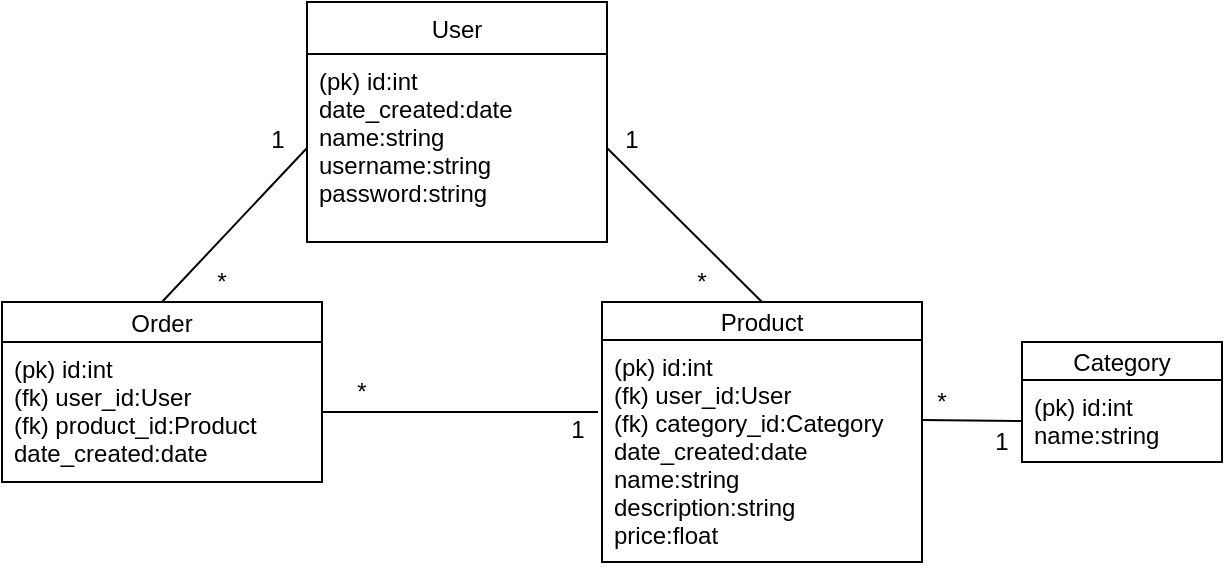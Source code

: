<mxfile version="12.7.9" type="device"><diagram id="GuDCfkKAsSSbWps7Ohpe" name="Page-1"><mxGraphModel dx="927" dy="627" grid="1" gridSize="10" guides="1" tooltips="1" connect="1" arrows="1" fold="1" page="1" pageScale="1" pageWidth="827" pageHeight="1169" math="0" shadow="0"><root><mxCell id="0"/><mxCell id="1" parent="0"/><mxCell id="Y79-v3gFvCSqDxaRGd06-1" value="User" style="swimlane;fontStyle=0;childLayout=stackLayout;horizontal=1;startSize=26;fillColor=none;horizontalStack=0;resizeParent=1;resizeParentMax=0;resizeLast=0;collapsible=1;marginBottom=0;" parent="1" vertex="1"><mxGeometry x="212.5" y="120" width="150" height="120" as="geometry"/></mxCell><mxCell id="Y79-v3gFvCSqDxaRGd06-2" value="(pk) id:int&#xA;date_created:date&#xA;name:string&#xA;username:string&#xA;password:string&#xA;" style="text;strokeColor=none;fillColor=none;align=left;verticalAlign=top;spacingLeft=4;spacingRight=4;overflow=hidden;rotatable=0;points=[[0,0.5],[1,0.5]];portConstraint=eastwest;" parent="Y79-v3gFvCSqDxaRGd06-1" vertex="1"><mxGeometry y="26" width="150" height="94" as="geometry"/></mxCell><mxCell id="Y79-v3gFvCSqDxaRGd06-7" value="Product" style="swimlane;fontStyle=0;childLayout=stackLayout;horizontal=1;startSize=19;fillColor=none;horizontalStack=0;resizeParent=1;resizeParentMax=0;resizeLast=0;collapsible=1;marginBottom=0;" parent="1" vertex="1"><mxGeometry x="360" y="270" width="160" height="130" as="geometry"/></mxCell><mxCell id="Y79-v3gFvCSqDxaRGd06-8" value="(pk) id:int&#xA;(fk) user_id:User&#xA;(fk) category_id:Category&#xA;date_created:date&#xA;name:string&#xA;description:string&#xA;price:float&#xA;&#xA;" style="text;strokeColor=none;fillColor=none;align=left;verticalAlign=top;spacingLeft=4;spacingRight=4;overflow=hidden;rotatable=0;points=[[0,0.5],[1,0.5]];portConstraint=eastwest;" parent="Y79-v3gFvCSqDxaRGd06-7" vertex="1"><mxGeometry y="19" width="160" height="111" as="geometry"/></mxCell><mxCell id="Y79-v3gFvCSqDxaRGd06-10" value="Order" style="swimlane;fontStyle=0;childLayout=stackLayout;horizontal=1;startSize=20;fillColor=none;horizontalStack=0;resizeParent=1;resizeParentMax=0;resizeLast=0;collapsible=1;marginBottom=0;" parent="1" vertex="1"><mxGeometry x="60" y="270" width="160" height="90" as="geometry"/></mxCell><mxCell id="Y79-v3gFvCSqDxaRGd06-11" value="(pk) id:int&#xA;(fk) user_id:User&#xA;(fk) product_id:Product&#xA;date_created:date&#xA;&#xA;&#xA;" style="text;strokeColor=none;fillColor=none;align=left;verticalAlign=top;spacingLeft=4;spacingRight=4;overflow=hidden;rotatable=0;points=[[0,0.5],[1,0.5]];portConstraint=eastwest;" parent="Y79-v3gFvCSqDxaRGd06-10" vertex="1"><mxGeometry y="20" width="160" height="70" as="geometry"/></mxCell><mxCell id="Y79-v3gFvCSqDxaRGd06-15" value="" style="endArrow=none;html=1;entryX=1;entryY=0.5;entryDx=0;entryDy=0;" parent="1" edge="1" target="Y79-v3gFvCSqDxaRGd06-11"><mxGeometry width="50" height="50" relative="1" as="geometry"><mxPoint x="358" y="325" as="sourcePoint"/><mxPoint x="270" y="360" as="targetPoint"/></mxGeometry></mxCell><mxCell id="Y79-v3gFvCSqDxaRGd06-17" value="" style="endArrow=none;html=1;exitX=0.5;exitY=0;exitDx=0;exitDy=0;entryX=0;entryY=0.5;entryDx=0;entryDy=0;" parent="1" source="Y79-v3gFvCSqDxaRGd06-10" target="Y79-v3gFvCSqDxaRGd06-2" edge="1"><mxGeometry width="50" height="50" relative="1" as="geometry"><mxPoint x="230" y="423" as="sourcePoint"/><mxPoint x="130" y="210" as="targetPoint"/></mxGeometry></mxCell><mxCell id="Y79-v3gFvCSqDxaRGd06-18" value="*" style="text;html=1;strokeColor=none;fillColor=none;align=center;verticalAlign=middle;whiteSpace=wrap;rounded=0;" parent="1" vertex="1"><mxGeometry x="150" y="250" width="40" height="20" as="geometry"/></mxCell><mxCell id="Y79-v3gFvCSqDxaRGd06-20" value="1" style="text;html=1;strokeColor=none;fillColor=none;align=center;verticalAlign=middle;whiteSpace=wrap;rounded=0;" parent="1" vertex="1"><mxGeometry x="182.5" y="180" width="30" height="18" as="geometry"/></mxCell><mxCell id="Y79-v3gFvCSqDxaRGd06-35" value="" style="endArrow=none;html=1;entryX=1;entryY=0.5;entryDx=0;entryDy=0;exitX=0.5;exitY=0;exitDx=0;exitDy=0;" parent="1" target="Y79-v3gFvCSqDxaRGd06-2" edge="1" source="Y79-v3gFvCSqDxaRGd06-7"><mxGeometry width="50" height="50" relative="1" as="geometry"><mxPoint x="438" y="261" as="sourcePoint"/><mxPoint x="438" y="200" as="targetPoint"/></mxGeometry></mxCell><mxCell id="Y79-v3gFvCSqDxaRGd06-36" value="1" style="text;html=1;strokeColor=none;fillColor=none;align=center;verticalAlign=middle;whiteSpace=wrap;rounded=0;" parent="1" vertex="1"><mxGeometry x="360" y="180" width="30" height="18" as="geometry"/></mxCell><mxCell id="Y79-v3gFvCSqDxaRGd06-39" value="*" style="text;html=1;strokeColor=none;fillColor=none;align=center;verticalAlign=middle;whiteSpace=wrap;rounded=0;" parent="1" vertex="1"><mxGeometry x="390" y="250" width="40" height="20" as="geometry"/></mxCell><mxCell id="Y79-v3gFvCSqDxaRGd06-44" value="Category" style="swimlane;fontStyle=0;childLayout=stackLayout;horizontal=1;startSize=19;fillColor=none;horizontalStack=0;resizeParent=1;resizeParentMax=0;resizeLast=0;collapsible=1;marginBottom=0;" parent="1" vertex="1"><mxGeometry x="570" y="290" width="100" height="60" as="geometry"/></mxCell><mxCell id="Y79-v3gFvCSqDxaRGd06-45" value="(pk) id:int&#xA;name:string&#xA;&#xA;" style="text;strokeColor=none;fillColor=none;align=left;verticalAlign=top;spacingLeft=4;spacingRight=4;overflow=hidden;rotatable=0;points=[[0,0.5],[1,0.5]];portConstraint=eastwest;" parent="Y79-v3gFvCSqDxaRGd06-44" vertex="1"><mxGeometry y="19" width="100" height="41" as="geometry"/></mxCell><mxCell id="Y79-v3gFvCSqDxaRGd06-46" value="" style="endArrow=none;html=1;exitX=0;exitY=0.5;exitDx=0;exitDy=0;" parent="1" source="Y79-v3gFvCSqDxaRGd06-45" edge="1"><mxGeometry width="50" height="50" relative="1" as="geometry"><mxPoint x="360" y="428" as="sourcePoint"/><mxPoint x="520" y="329" as="targetPoint"/></mxGeometry></mxCell><mxCell id="Y79-v3gFvCSqDxaRGd06-47" value="1" style="text;html=1;strokeColor=none;fillColor=none;align=center;verticalAlign=middle;whiteSpace=wrap;rounded=0;" parent="1" vertex="1"><mxGeometry x="550" y="330" width="20" height="20" as="geometry"/></mxCell><mxCell id="Y79-v3gFvCSqDxaRGd06-49" value="*" style="text;html=1;strokeColor=none;fillColor=none;align=center;verticalAlign=middle;whiteSpace=wrap;rounded=0;" parent="1" vertex="1"><mxGeometry x="510" y="310" width="40" height="20" as="geometry"/></mxCell><mxCell id="hhty0L6nyVuQ1kwFN7N0-2" value="*" style="text;html=1;strokeColor=none;fillColor=none;align=center;verticalAlign=middle;whiteSpace=wrap;rounded=0;" vertex="1" parent="1"><mxGeometry x="220" y="305" width="40" height="20" as="geometry"/></mxCell><mxCell id="hhty0L6nyVuQ1kwFN7N0-3" value="1" style="text;html=1;strokeColor=none;fillColor=none;align=center;verticalAlign=middle;whiteSpace=wrap;rounded=0;" vertex="1" parent="1"><mxGeometry x="332.5" y="325" width="30" height="18" as="geometry"/></mxCell></root></mxGraphModel></diagram></mxfile>